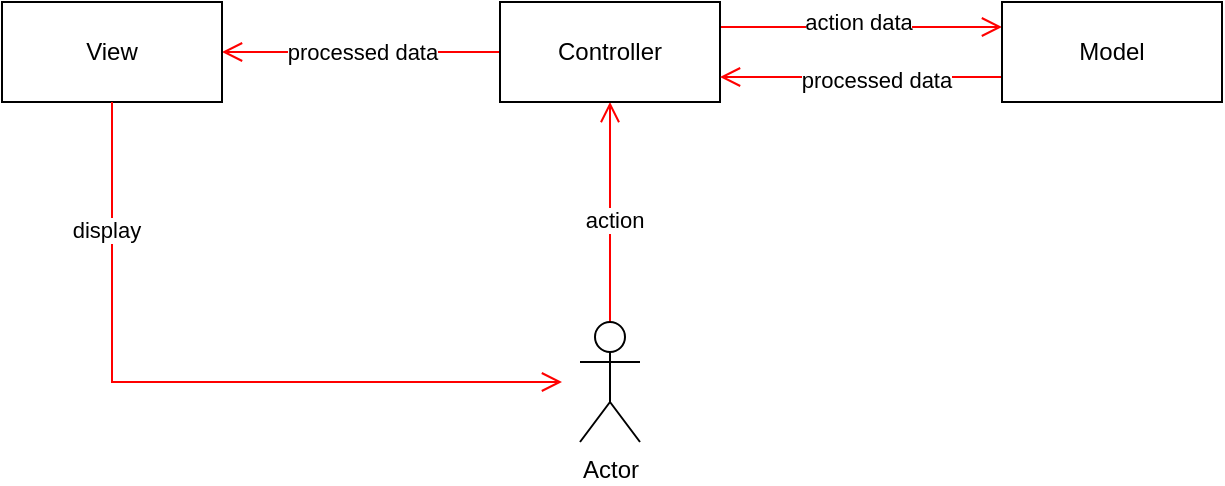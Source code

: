 <mxfile version="22.1.2" type="device">
  <diagram name="Page-1" id="01ZSLb0ao93rGpXId5LK">
    <mxGraphModel dx="1036" dy="614" grid="1" gridSize="10" guides="1" tooltips="1" connect="1" arrows="1" fold="1" page="1" pageScale="1" pageWidth="827" pageHeight="1169" math="0" shadow="0">
      <root>
        <mxCell id="0" />
        <mxCell id="1" parent="0" />
        <mxCell id="a7EToeHZIgSp4qAGo6r_-11" style="edgeStyle=orthogonalEdgeStyle;shape=connector;rounded=0;orthogonalLoop=1;jettySize=auto;html=1;entryX=0.5;entryY=1;entryDx=0;entryDy=0;labelBackgroundColor=default;strokeColor=#ff0000;align=center;verticalAlign=bottom;fontFamily=Helvetica;fontSize=11;fontColor=default;endArrow=open;endSize=8;" parent="1" source="a7EToeHZIgSp4qAGo6r_-1" target="a7EToeHZIgSp4qAGo6r_-2" edge="1">
          <mxGeometry relative="1" as="geometry" />
        </mxCell>
        <mxCell id="a7EToeHZIgSp4qAGo6r_-14" value="action" style="edgeLabel;html=1;align=center;verticalAlign=middle;resizable=0;points=[];fontSize=11;fontFamily=Helvetica;fontColor=default;" parent="a7EToeHZIgSp4qAGo6r_-11" vertex="1" connectable="0">
          <mxGeometry x="-0.069" y="-2" relative="1" as="geometry">
            <mxPoint as="offset" />
          </mxGeometry>
        </mxCell>
        <mxCell id="a7EToeHZIgSp4qAGo6r_-1" value="Actor" style="shape=umlActor;verticalLabelPosition=bottom;verticalAlign=top;html=1;" parent="1" vertex="1">
          <mxGeometry x="399" y="310" width="30" height="60" as="geometry" />
        </mxCell>
        <mxCell id="a7EToeHZIgSp4qAGo6r_-7" style="edgeStyle=orthogonalEdgeStyle;shape=connector;rounded=0;orthogonalLoop=1;jettySize=auto;html=1;exitX=1;exitY=0.25;exitDx=0;exitDy=0;entryX=0;entryY=0.25;entryDx=0;entryDy=0;labelBackgroundColor=default;strokeColor=#ff0000;align=center;verticalAlign=bottom;fontFamily=Helvetica;fontSize=11;fontColor=default;endArrow=open;endSize=8;" parent="1" source="a7EToeHZIgSp4qAGo6r_-2" target="a7EToeHZIgSp4qAGo6r_-4" edge="1">
          <mxGeometry relative="1" as="geometry" />
        </mxCell>
        <mxCell id="a7EToeHZIgSp4qAGo6r_-20" value="action data" style="edgeLabel;html=1;align=center;verticalAlign=middle;resizable=0;points=[];fontSize=11;fontFamily=Helvetica;fontColor=default;" parent="a7EToeHZIgSp4qAGo6r_-7" vertex="1" connectable="0">
          <mxGeometry x="-0.03" y="3" relative="1" as="geometry">
            <mxPoint as="offset" />
          </mxGeometry>
        </mxCell>
        <mxCell id="a7EToeHZIgSp4qAGo6r_-10" style="edgeStyle=orthogonalEdgeStyle;shape=connector;rounded=0;orthogonalLoop=1;jettySize=auto;html=1;entryX=1;entryY=0.5;entryDx=0;entryDy=0;labelBackgroundColor=default;strokeColor=#ff0000;align=center;verticalAlign=bottom;fontFamily=Helvetica;fontSize=11;fontColor=default;endArrow=open;endSize=8;" parent="1" source="a7EToeHZIgSp4qAGo6r_-2" target="a7EToeHZIgSp4qAGo6r_-3" edge="1">
          <mxGeometry relative="1" as="geometry" />
        </mxCell>
        <mxCell id="a7EToeHZIgSp4qAGo6r_-2" value="Controller" style="html=1;whiteSpace=wrap;" parent="1" vertex="1">
          <mxGeometry x="359" y="150" width="110" height="50" as="geometry" />
        </mxCell>
        <mxCell id="a7EToeHZIgSp4qAGo6r_-3" value="View" style="html=1;whiteSpace=wrap;" parent="1" vertex="1">
          <mxGeometry x="110" y="150" width="110" height="50" as="geometry" />
        </mxCell>
        <mxCell id="a7EToeHZIgSp4qAGo6r_-8" style="edgeStyle=orthogonalEdgeStyle;shape=connector;rounded=0;orthogonalLoop=1;jettySize=auto;html=1;exitX=0;exitY=0.75;exitDx=0;exitDy=0;entryX=1;entryY=0.75;entryDx=0;entryDy=0;labelBackgroundColor=default;strokeColor=#ff0000;align=center;verticalAlign=bottom;fontFamily=Helvetica;fontSize=11;fontColor=default;endArrow=open;endSize=8;" parent="1" source="a7EToeHZIgSp4qAGo6r_-4" target="a7EToeHZIgSp4qAGo6r_-2" edge="1">
          <mxGeometry relative="1" as="geometry" />
        </mxCell>
        <mxCell id="a7EToeHZIgSp4qAGo6r_-19" value="processed data" style="edgeLabel;html=1;align=center;verticalAlign=middle;resizable=0;points=[];fontSize=11;fontFamily=Helvetica;fontColor=default;" parent="a7EToeHZIgSp4qAGo6r_-8" vertex="1" connectable="0">
          <mxGeometry x="-0.098" y="1" relative="1" as="geometry">
            <mxPoint as="offset" />
          </mxGeometry>
        </mxCell>
        <mxCell id="a7EToeHZIgSp4qAGo6r_-4" value="Model" style="html=1;whiteSpace=wrap;" parent="1" vertex="1">
          <mxGeometry x="610" y="150" width="110" height="50" as="geometry" />
        </mxCell>
        <mxCell id="a7EToeHZIgSp4qAGo6r_-12" style="edgeStyle=orthogonalEdgeStyle;shape=connector;rounded=0;orthogonalLoop=1;jettySize=auto;html=1;labelBackgroundColor=default;strokeColor=#ff0000;align=center;verticalAlign=bottom;fontFamily=Helvetica;fontSize=11;fontColor=default;endArrow=open;endSize=8;" parent="1" source="a7EToeHZIgSp4qAGo6r_-3" edge="1">
          <mxGeometry relative="1" as="geometry">
            <mxPoint x="390" y="340" as="targetPoint" />
            <Array as="points">
              <mxPoint x="165" y="340" />
              <mxPoint x="380" y="340" />
            </Array>
          </mxGeometry>
        </mxCell>
        <mxCell id="a7EToeHZIgSp4qAGo6r_-21" value="processed data" style="edgeLabel;html=1;align=center;verticalAlign=middle;resizable=0;points=[];fontSize=11;fontFamily=Helvetica;fontColor=default;" parent="1" vertex="1" connectable="0">
          <mxGeometry x="290" y="175" as="geometry" />
        </mxCell>
        <mxCell id="a7EToeHZIgSp4qAGo6r_-22" value="display" style="edgeLabel;html=1;align=center;verticalAlign=middle;resizable=0;points=[];fontSize=11;fontFamily=Helvetica;fontColor=default;" parent="1" vertex="1" connectable="0">
          <mxGeometry x="170" y="260" as="geometry">
            <mxPoint x="-8" y="4" as="offset" />
          </mxGeometry>
        </mxCell>
      </root>
    </mxGraphModel>
  </diagram>
</mxfile>
